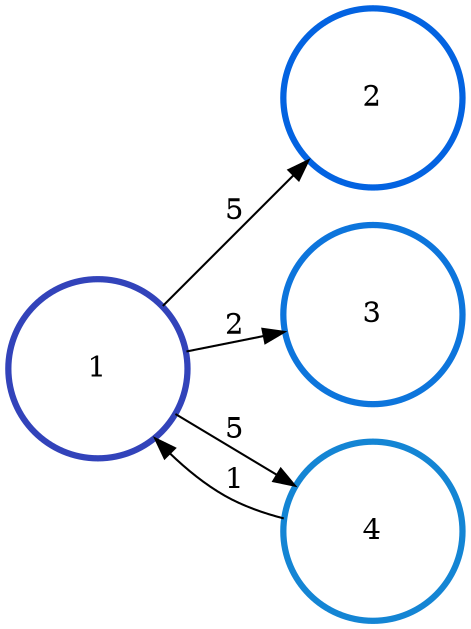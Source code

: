 digraph N {
	overlap="false"
	rankdir="LR"
	0 [label="1",width=1.2,height=1.2,style="",penwidth=3,color="#3243BA"]
	1 [label="2",width=1.2,height=1.2,style="",penwidth=3,color="#0363E1"]
	2 [label="3",width=1.2,height=1.2,style="",penwidth=3,color="#0D75DC"]
	3 [label="4",width=1.2,height=1.2,style="",penwidth=3,color="#1485D4"]
	0 -> 1 [penwidth=1,color=black,label="5"]
	0 -> 2 [penwidth=1,color=black,label="2"]
	0 -> 3 [penwidth=1,color=black,label="5"]
	3 -> 0 [penwidth=1,color=black,label="1"]
}

